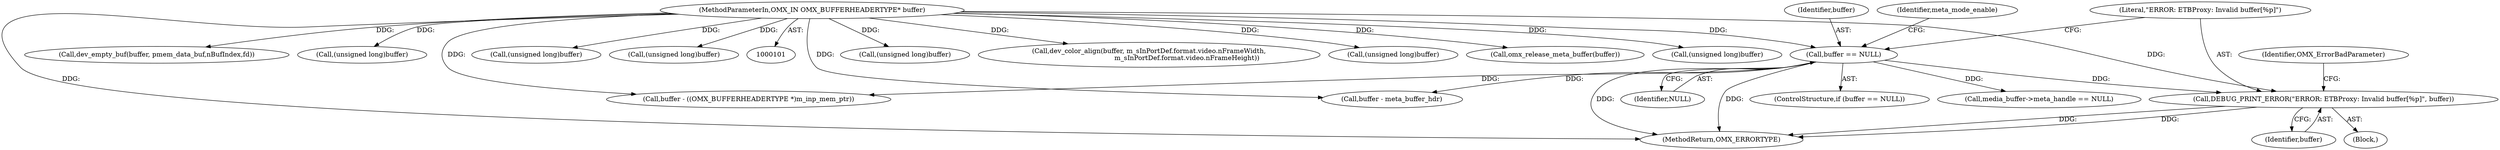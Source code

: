 digraph "0_Android_4ed06d14080d8667d5be14eed200e378cba78345_0@pointer" {
"1000142" [label="(Call,DEBUG_PRINT_ERROR(\"ERROR: ETBProxy: Invalid buffer[%p]\", buffer))"];
"1000138" [label="(Call,buffer == NULL)"];
"1000103" [label="(MethodParameterIn,OMX_IN OMX_BUFFERHEADERTYPE* buffer)"];
"1000138" [label="(Call,buffer == NULL)"];
"1000159" [label="(Call,buffer - meta_buffer_hdr)"];
"1000149" [label="(Identifier,meta_mode_enable)"];
"1000141" [label="(Block,)"];
"1000286" [label="(Call,(unsigned long)buffer)"];
"1000562" [label="(Call,dev_color_align(buffer, m_sInPortDef.format.video.nFrameWidth,\n                                    m_sInPortDef.format.video.nFrameHeight))"];
"1000146" [label="(Identifier,OMX_ErrorBadParameter)"];
"1000490" [label="(Call,(unsigned long)buffer)"];
"1000600" [label="(Call,omx_release_meta_buffer(buffer))"];
"1000144" [label="(Identifier,buffer)"];
"1000250" [label="(Call,(unsigned long)buffer)"];
"1000261" [label="(Call,buffer - ((OMX_BUFFERHEADERTYPE *)m_inp_mem_ptr))"];
"1000591" [label="(Call,dev_empty_buf(buffer, pmem_data_buf,nBufIndex,fd))"];
"1000103" [label="(MethodParameterIn,OMX_IN OMX_BUFFERHEADERTYPE* buffer)"];
"1000142" [label="(Call,DEBUG_PRINT_ERROR(\"ERROR: ETBProxy: Invalid buffer[%p]\", buffer))"];
"1000445" [label="(Call,(unsigned long)buffer)"];
"1000619" [label="(MethodReturn,OMX_ERRORTYPE)"];
"1000140" [label="(Identifier,NULL)"];
"1000582" [label="(Call,(unsigned long)buffer)"];
"1000143" [label="(Literal,\"ERROR: ETBProxy: Invalid buffer[%p]\")"];
"1000603" [label="(Call,(unsigned long)buffer)"];
"1000139" [label="(Identifier,buffer)"];
"1000137" [label="(ControlStructure,if (buffer == NULL))"];
"1000212" [label="(Call,media_buffer->meta_handle == NULL)"];
"1000142" -> "1000141"  [label="AST: "];
"1000142" -> "1000144"  [label="CFG: "];
"1000143" -> "1000142"  [label="AST: "];
"1000144" -> "1000142"  [label="AST: "];
"1000146" -> "1000142"  [label="CFG: "];
"1000142" -> "1000619"  [label="DDG: "];
"1000142" -> "1000619"  [label="DDG: "];
"1000138" -> "1000142"  [label="DDG: "];
"1000103" -> "1000142"  [label="DDG: "];
"1000138" -> "1000137"  [label="AST: "];
"1000138" -> "1000140"  [label="CFG: "];
"1000139" -> "1000138"  [label="AST: "];
"1000140" -> "1000138"  [label="AST: "];
"1000143" -> "1000138"  [label="CFG: "];
"1000149" -> "1000138"  [label="CFG: "];
"1000138" -> "1000619"  [label="DDG: "];
"1000138" -> "1000619"  [label="DDG: "];
"1000103" -> "1000138"  [label="DDG: "];
"1000138" -> "1000159"  [label="DDG: "];
"1000138" -> "1000212"  [label="DDG: "];
"1000138" -> "1000261"  [label="DDG: "];
"1000103" -> "1000101"  [label="AST: "];
"1000103" -> "1000619"  [label="DDG: "];
"1000103" -> "1000159"  [label="DDG: "];
"1000103" -> "1000250"  [label="DDG: "];
"1000103" -> "1000261"  [label="DDG: "];
"1000103" -> "1000286"  [label="DDG: "];
"1000103" -> "1000445"  [label="DDG: "];
"1000103" -> "1000490"  [label="DDG: "];
"1000103" -> "1000562"  [label="DDG: "];
"1000103" -> "1000582"  [label="DDG: "];
"1000103" -> "1000591"  [label="DDG: "];
"1000103" -> "1000600"  [label="DDG: "];
"1000103" -> "1000603"  [label="DDG: "];
}
